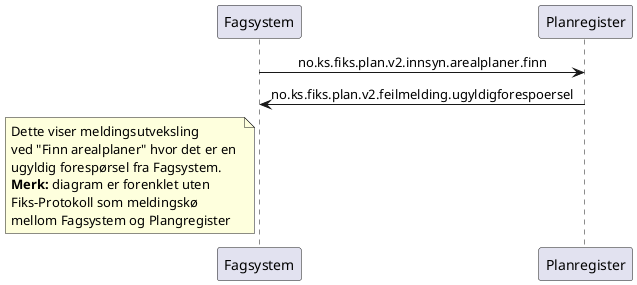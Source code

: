 @startuml
skinparam sequenceMessageAlign center 

participant Fagsystem as "Fagsystem"
participant Plangregister as "Planregister"

Fagsystem -> Plangregister : no.ks.fiks.plan.v2.innsyn.arealplaner.finn
Fagsystem <- Plangregister : no.ks.fiks.plan.v2.feilmelding.ugyldigforespoersel


note left of Fagsystem
Dette viser meldingsutveksling
ved "Finn arealplaner" hvor det er en 
ugyldig forespørsel fra Fagsystem.
**Merk:** diagram er forenklet uten
Fiks-Protokoll som meldingskø
mellom Fagsystem og Plangregister
end note

@enduml
